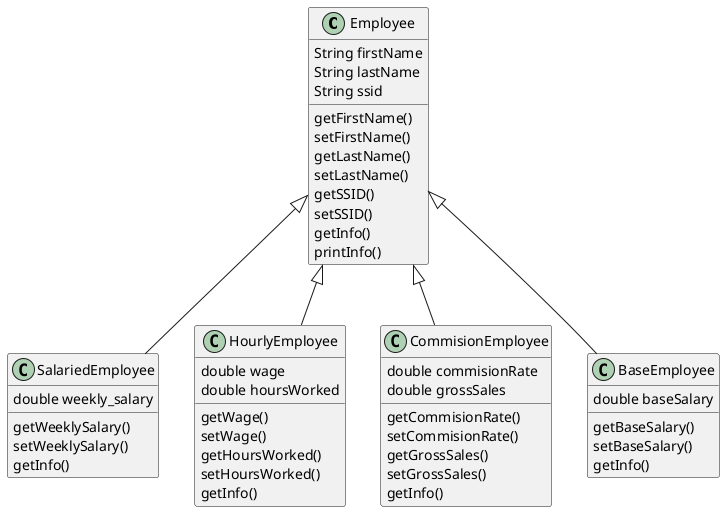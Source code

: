 @startuml
'https://plantuml.com/class-diagram

class Employee{
String firstName
String lastName
String ssid
getFirstName()
setFirstName()
getLastName()
setLastName()
getSSID()
setSSID()
getInfo()
printInfo()
}

class SalariedEmployee{
double weekly_salary
getWeeklySalary()
setWeeklySalary()
getInfo()
}

class HourlyEmployee{
double wage
double hoursWorked
getWage()
setWage()
getHoursWorked()
setHoursWorked()
getInfo()
}

class CommisionEmployee{
double commisionRate
double grossSales
getCommisionRate()
setCommisionRate()
getGrossSales()
setGrossSales()
getInfo()
}

class BaseEmployee {
double baseSalary
getBaseSalary()
setBaseSalary()
getInfo()
}

Employee <|-- SalariedEmployee
Employee <|-- HourlyEmployee
Employee <|-- CommisionEmployee
Employee <|-- BaseEmployee
@enduml